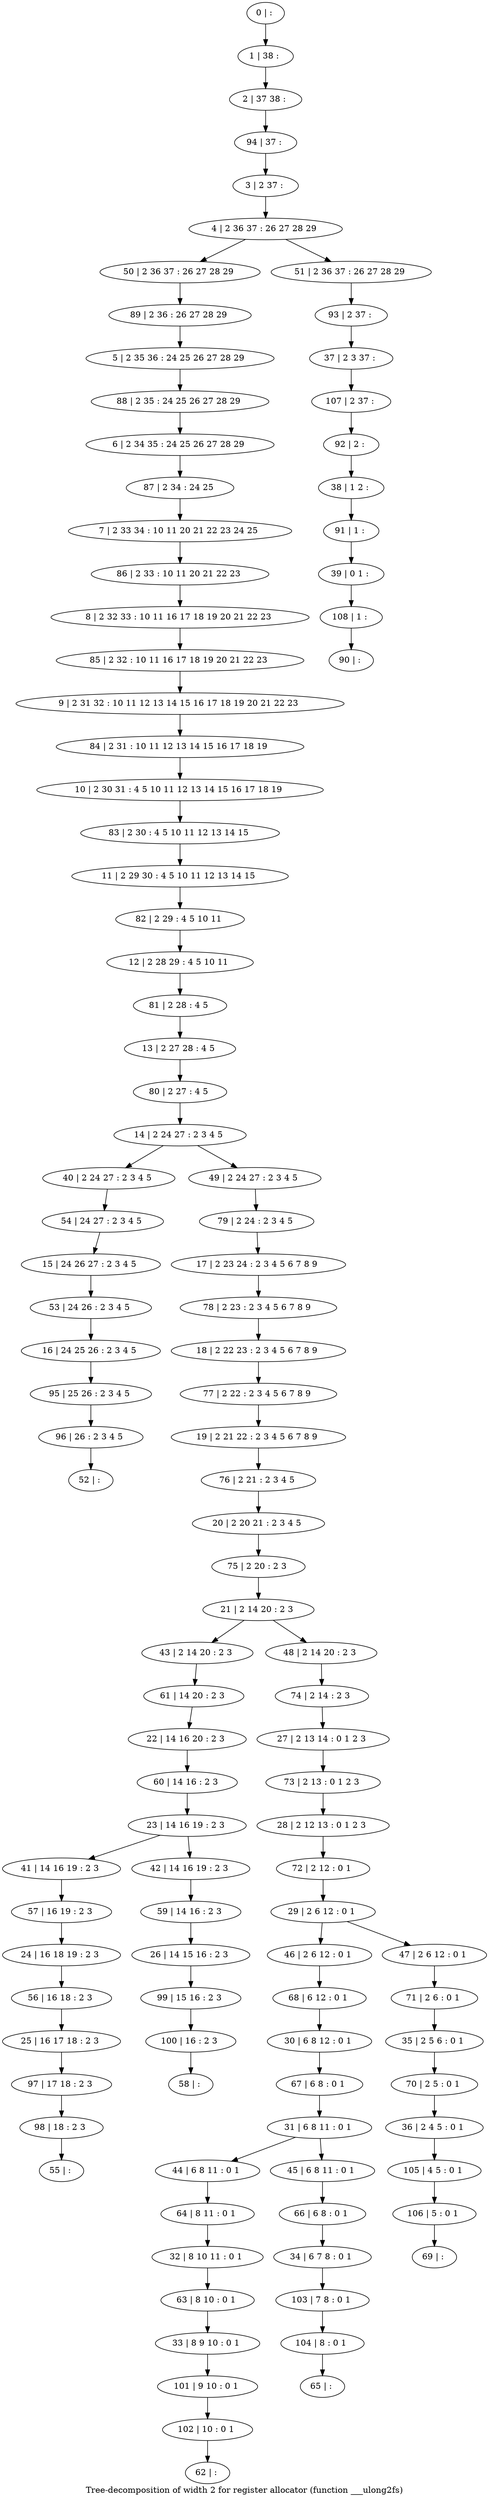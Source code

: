 digraph G {
graph [label="Tree-decomposition of width 2 for register allocator (function ___ulong2fs)"]
0[label="0 | : "];
1[label="1 | 38 : "];
2[label="2 | 37 38 : "];
3[label="3 | 2 37 : "];
4[label="4 | 2 36 37 : 26 27 28 29 "];
5[label="5 | 2 35 36 : 24 25 26 27 28 29 "];
6[label="6 | 2 34 35 : 24 25 26 27 28 29 "];
7[label="7 | 2 33 34 : 10 11 20 21 22 23 24 25 "];
8[label="8 | 2 32 33 : 10 11 16 17 18 19 20 21 22 23 "];
9[label="9 | 2 31 32 : 10 11 12 13 14 15 16 17 18 19 20 21 22 23 "];
10[label="10 | 2 30 31 : 4 5 10 11 12 13 14 15 16 17 18 19 "];
11[label="11 | 2 29 30 : 4 5 10 11 12 13 14 15 "];
12[label="12 | 2 28 29 : 4 5 10 11 "];
13[label="13 | 2 27 28 : 4 5 "];
14[label="14 | 2 24 27 : 2 3 4 5 "];
15[label="15 | 24 26 27 : 2 3 4 5 "];
16[label="16 | 24 25 26 : 2 3 4 5 "];
17[label="17 | 2 23 24 : 2 3 4 5 6 7 8 9 "];
18[label="18 | 2 22 23 : 2 3 4 5 6 7 8 9 "];
19[label="19 | 2 21 22 : 2 3 4 5 6 7 8 9 "];
20[label="20 | 2 20 21 : 2 3 4 5 "];
21[label="21 | 2 14 20 : 2 3 "];
22[label="22 | 14 16 20 : 2 3 "];
23[label="23 | 14 16 19 : 2 3 "];
24[label="24 | 16 18 19 : 2 3 "];
25[label="25 | 16 17 18 : 2 3 "];
26[label="26 | 14 15 16 : 2 3 "];
27[label="27 | 2 13 14 : 0 1 2 3 "];
28[label="28 | 2 12 13 : 0 1 2 3 "];
29[label="29 | 2 6 12 : 0 1 "];
30[label="30 | 6 8 12 : 0 1 "];
31[label="31 | 6 8 11 : 0 1 "];
32[label="32 | 8 10 11 : 0 1 "];
33[label="33 | 8 9 10 : 0 1 "];
34[label="34 | 6 7 8 : 0 1 "];
35[label="35 | 2 5 6 : 0 1 "];
36[label="36 | 2 4 5 : 0 1 "];
37[label="37 | 2 3 37 : "];
38[label="38 | 1 2 : "];
39[label="39 | 0 1 : "];
40[label="40 | 2 24 27 : 2 3 4 5 "];
41[label="41 | 14 16 19 : 2 3 "];
42[label="42 | 14 16 19 : 2 3 "];
43[label="43 | 2 14 20 : 2 3 "];
44[label="44 | 6 8 11 : 0 1 "];
45[label="45 | 6 8 11 : 0 1 "];
46[label="46 | 2 6 12 : 0 1 "];
47[label="47 | 2 6 12 : 0 1 "];
48[label="48 | 2 14 20 : 2 3 "];
49[label="49 | 2 24 27 : 2 3 4 5 "];
50[label="50 | 2 36 37 : 26 27 28 29 "];
51[label="51 | 2 36 37 : 26 27 28 29 "];
52[label="52 | : "];
53[label="53 | 24 26 : 2 3 4 5 "];
54[label="54 | 24 27 : 2 3 4 5 "];
55[label="55 | : "];
56[label="56 | 16 18 : 2 3 "];
57[label="57 | 16 19 : 2 3 "];
58[label="58 | : "];
59[label="59 | 14 16 : 2 3 "];
60[label="60 | 14 16 : 2 3 "];
61[label="61 | 14 20 : 2 3 "];
62[label="62 | : "];
63[label="63 | 8 10 : 0 1 "];
64[label="64 | 8 11 : 0 1 "];
65[label="65 | : "];
66[label="66 | 6 8 : 0 1 "];
67[label="67 | 6 8 : 0 1 "];
68[label="68 | 6 12 : 0 1 "];
69[label="69 | : "];
70[label="70 | 2 5 : 0 1 "];
71[label="71 | 2 6 : 0 1 "];
72[label="72 | 2 12 : 0 1 "];
73[label="73 | 2 13 : 0 1 2 3 "];
74[label="74 | 2 14 : 2 3 "];
75[label="75 | 2 20 : 2 3 "];
76[label="76 | 2 21 : 2 3 4 5 "];
77[label="77 | 2 22 : 2 3 4 5 6 7 8 9 "];
78[label="78 | 2 23 : 2 3 4 5 6 7 8 9 "];
79[label="79 | 2 24 : 2 3 4 5 "];
80[label="80 | 2 27 : 4 5 "];
81[label="81 | 2 28 : 4 5 "];
82[label="82 | 2 29 : 4 5 10 11 "];
83[label="83 | 2 30 : 4 5 10 11 12 13 14 15 "];
84[label="84 | 2 31 : 10 11 12 13 14 15 16 17 18 19 "];
85[label="85 | 2 32 : 10 11 16 17 18 19 20 21 22 23 "];
86[label="86 | 2 33 : 10 11 20 21 22 23 "];
87[label="87 | 2 34 : 24 25 "];
88[label="88 | 2 35 : 24 25 26 27 28 29 "];
89[label="89 | 2 36 : 26 27 28 29 "];
90[label="90 | : "];
91[label="91 | 1 : "];
92[label="92 | 2 : "];
93[label="93 | 2 37 : "];
94[label="94 | 37 : "];
95[label="95 | 25 26 : 2 3 4 5 "];
96[label="96 | 26 : 2 3 4 5 "];
97[label="97 | 17 18 : 2 3 "];
98[label="98 | 18 : 2 3 "];
99[label="99 | 15 16 : 2 3 "];
100[label="100 | 16 : 2 3 "];
101[label="101 | 9 10 : 0 1 "];
102[label="102 | 10 : 0 1 "];
103[label="103 | 7 8 : 0 1 "];
104[label="104 | 8 : 0 1 "];
105[label="105 | 4 5 : 0 1 "];
106[label="106 | 5 : 0 1 "];
107[label="107 | 2 37 : "];
108[label="108 | 1 : "];
0->1 ;
1->2 ;
3->4 ;
14->40 ;
23->41 ;
23->42 ;
21->43 ;
31->44 ;
31->45 ;
29->46 ;
29->47 ;
21->48 ;
14->49 ;
4->50 ;
4->51 ;
53->16 ;
15->53 ;
54->15 ;
40->54 ;
56->25 ;
24->56 ;
57->24 ;
41->57 ;
59->26 ;
42->59 ;
60->23 ;
22->60 ;
61->22 ;
43->61 ;
63->33 ;
32->63 ;
64->32 ;
44->64 ;
66->34 ;
45->66 ;
67->31 ;
30->67 ;
68->30 ;
46->68 ;
70->36 ;
35->70 ;
71->35 ;
47->71 ;
72->29 ;
28->72 ;
73->28 ;
27->73 ;
74->27 ;
48->74 ;
75->21 ;
20->75 ;
76->20 ;
19->76 ;
77->19 ;
18->77 ;
78->18 ;
17->78 ;
79->17 ;
49->79 ;
80->14 ;
13->80 ;
81->13 ;
12->81 ;
82->12 ;
11->82 ;
83->11 ;
10->83 ;
84->10 ;
9->84 ;
85->9 ;
8->85 ;
86->8 ;
7->86 ;
87->7 ;
6->87 ;
88->6 ;
5->88 ;
89->5 ;
50->89 ;
91->39 ;
38->91 ;
92->38 ;
93->37 ;
51->93 ;
94->3 ;
2->94 ;
16->95 ;
96->52 ;
95->96 ;
25->97 ;
98->55 ;
97->98 ;
26->99 ;
100->58 ;
99->100 ;
33->101 ;
102->62 ;
101->102 ;
34->103 ;
104->65 ;
103->104 ;
36->105 ;
106->69 ;
105->106 ;
107->92 ;
37->107 ;
108->90 ;
39->108 ;
}
